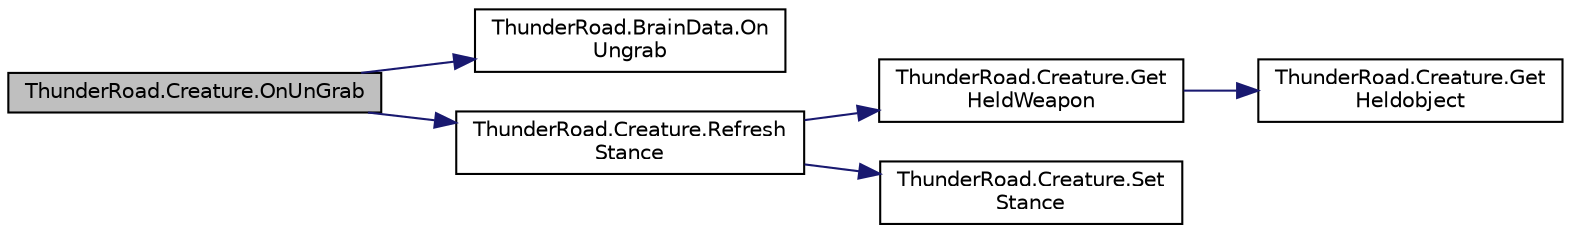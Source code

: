 digraph "ThunderRoad.Creature.OnUnGrab"
{
 // LATEX_PDF_SIZE
  edge [fontname="Helvetica",fontsize="10",labelfontname="Helvetica",labelfontsize="10"];
  node [fontname="Helvetica",fontsize="10",shape=record];
  rankdir="LR";
  Node1 [label="ThunderRoad.Creature.OnUnGrab",height=0.2,width=0.4,color="black", fillcolor="grey75", style="filled", fontcolor="black",tooltip="Called when [un grab]."];
  Node1 -> Node2 [color="midnightblue",fontsize="10",style="solid",fontname="Helvetica"];
  Node2 [label="ThunderRoad.BrainData.On\lUngrab",height=0.2,width=0.4,color="black", fillcolor="white", style="filled",URL="$class_thunder_road_1_1_brain_data.html#a380817e037972903c433a7e19dd251e4",tooltip="Called when [ungrab]."];
  Node1 -> Node3 [color="midnightblue",fontsize="10",style="solid",fontname="Helvetica"];
  Node3 [label="ThunderRoad.Creature.Refresh\lStance",height=0.2,width=0.4,color="black", fillcolor="white", style="filled",URL="$class_thunder_road_1_1_creature.html#a8459069890f82398cc10c17dd8761d4e",tooltip="Refreshes the stance."];
  Node3 -> Node4 [color="midnightblue",fontsize="10",style="solid",fontname="Helvetica"];
  Node4 [label="ThunderRoad.Creature.Get\lHeldWeapon",height=0.2,width=0.4,color="black", fillcolor="white", style="filled",URL="$class_thunder_road_1_1_creature.html#a790853480d9afe6be4850fe1be95427a",tooltip="Gets the held weapon."];
  Node4 -> Node5 [color="midnightblue",fontsize="10",style="solid",fontname="Helvetica"];
  Node5 [label="ThunderRoad.Creature.Get\lHeldobject",height=0.2,width=0.4,color="black", fillcolor="white", style="filled",URL="$class_thunder_road_1_1_creature.html#a494221977ba15283dc2d54acd8e9bebf",tooltip="Gets the heldobject."];
  Node3 -> Node6 [color="midnightblue",fontsize="10",style="solid",fontname="Helvetica"];
  Node6 [label="ThunderRoad.Creature.Set\lStance",height=0.2,width=0.4,color="black", fillcolor="white", style="filled",URL="$class_thunder_road_1_1_creature.html#a9fc67a23fb98ffdb85050e4b2de4cd59",tooltip="Sets the stance."];
}
